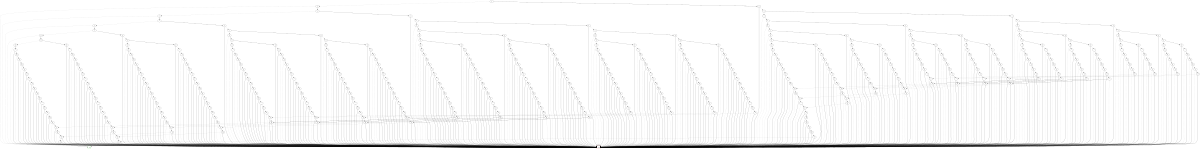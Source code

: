 digraph enc1_obdd{
      rankdir=TB;
      size="8,5";
      node [fontname="Arial"];

     1 [label="False", color=red, shape=square];
     2 [label="True", color=green, shape=square];
     3 [label="30"];
     3 -> 1 [style=dotted];
     3 -> 2;
     4 [label="29"];
     4 -> 3 [style=dotted];
     4 -> 1;
     5 [label="28"];
     5 -> 1 [style=dotted];
     5 -> 4;
     6 [label="27"];
     6 -> 5 [style=dotted];
     6 -> 1;
     7 [label="26"];
     7 -> 1 [style=dotted];
     7 -> 6;
     8 [label="25"];
     8 -> 7 [style=dotted];
     8 -> 1;
     9 [label="24"];
     9 -> 8 [style=dotted];
     9 -> 1;
     10 [label="23"];
     10 -> 9 [style=dotted];
     10 -> 1;
     11 [label="22"];
     11 -> 10 [style=dotted];
     11 -> 1;
     12 [label="21"];
     12 -> 11 [style=dotted];
     12 -> 1;
     13 [label="20"];
     13 -> 12 [style=dotted];
     13 -> 1;
     14 [label="19"];
     14 -> 13 [style=dotted];
     14 -> 1;
     15 [label="18"];
     15 -> 14 [style=dotted];
     15 -> 1;
     16 [label="17"];
     16 -> 15 [style=dotted];
     16 -> 1;
     17 [label="16"];
     17 -> 16 [style=dotted];
     17 -> 1;
     18 [label="15"];
     18 -> 17 [style=dotted];
     18 -> 1;
     19 [label="14"];
     19 -> 1 [style=dotted];
     19 -> 18;
     20 [label="13"];
     20 -> 19 [style=dotted];
     20 -> 1;
     21 [label="12"];
     21 -> 1 [style=dotted];
     21 -> 20;
     22 [label="11"];
     22 -> 21 [style=dotted];
     22 -> 1;
     23 [label="10"];
     23 -> 1 [style=dotted];
     23 -> 22;
     24 [label="30"];
     24 -> 2 [style=dotted];
     24 -> 1;
     25 [label="29"];
     25 -> 1 [style=dotted];
     25 -> 24;
     26 [label="28"];
     26 -> 1 [style=dotted];
     26 -> 25;
     27 [label="27"];
     27 -> 26 [style=dotted];
     27 -> 1;
     28 [label="26"];
     28 -> 1 [style=dotted];
     28 -> 27;
     29 [label="25"];
     29 -> 28 [style=dotted];
     29 -> 1;
     30 [label="24"];
     30 -> 29 [style=dotted];
     30 -> 1;
     31 [label="23"];
     31 -> 30 [style=dotted];
     31 -> 1;
     32 [label="22"];
     32 -> 31 [style=dotted];
     32 -> 1;
     33 [label="21"];
     33 -> 32 [style=dotted];
     33 -> 1;
     34 [label="20"];
     34 -> 33 [style=dotted];
     34 -> 1;
     35 [label="19"];
     35 -> 34 [style=dotted];
     35 -> 1;
     36 [label="18"];
     36 -> 35 [style=dotted];
     36 -> 1;
     37 [label="17"];
     37 -> 36 [style=dotted];
     37 -> 1;
     38 [label="16"];
     38 -> 37 [style=dotted];
     38 -> 1;
     39 [label="15"];
     39 -> 38 [style=dotted];
     39 -> 1;
     40 [label="14"];
     40 -> 1 [style=dotted];
     40 -> 39;
     41 [label="13"];
     41 -> 40 [style=dotted];
     41 -> 1;
     42 [label="12"];
     42 -> 1 [style=dotted];
     42 -> 41;
     43 [label="11"];
     43 -> 42 [style=dotted];
     43 -> 1;
     44 [label="10"];
     44 -> 43 [style=dotted];
     44 -> 1;
     45 [label="9"];
     45 -> 23 [style=dotted];
     45 -> 44;
     46 [label="8"];
     46 -> 1 [style=dotted];
     46 -> 45;
     47 [label="28"];
     47 -> 4 [style=dotted];
     47 -> 1;
     48 [label="27"];
     48 -> 1 [style=dotted];
     48 -> 47;
     49 [label="26"];
     49 -> 1 [style=dotted];
     49 -> 48;
     50 [label="25"];
     50 -> 49 [style=dotted];
     50 -> 1;
     51 [label="24"];
     51 -> 50 [style=dotted];
     51 -> 1;
     52 [label="23"];
     52 -> 51 [style=dotted];
     52 -> 1;
     53 [label="22"];
     53 -> 52 [style=dotted];
     53 -> 1;
     54 [label="21"];
     54 -> 53 [style=dotted];
     54 -> 1;
     55 [label="20"];
     55 -> 54 [style=dotted];
     55 -> 1;
     56 [label="19"];
     56 -> 55 [style=dotted];
     56 -> 1;
     57 [label="18"];
     57 -> 56 [style=dotted];
     57 -> 1;
     58 [label="17"];
     58 -> 57 [style=dotted];
     58 -> 1;
     59 [label="16"];
     59 -> 58 [style=dotted];
     59 -> 1;
     60 [label="15"];
     60 -> 59 [style=dotted];
     60 -> 1;
     61 [label="14"];
     61 -> 1 [style=dotted];
     61 -> 60;
     62 [label="13"];
     62 -> 61 [style=dotted];
     62 -> 1;
     63 [label="12"];
     63 -> 1 [style=dotted];
     63 -> 62;
     64 [label="11"];
     64 -> 63 [style=dotted];
     64 -> 1;
     65 [label="10"];
     65 -> 1 [style=dotted];
     65 -> 64;
     66 [label="28"];
     66 -> 25 [style=dotted];
     66 -> 1;
     67 [label="27"];
     67 -> 1 [style=dotted];
     67 -> 66;
     68 [label="26"];
     68 -> 1 [style=dotted];
     68 -> 67;
     69 [label="25"];
     69 -> 68 [style=dotted];
     69 -> 1;
     70 [label="24"];
     70 -> 69 [style=dotted];
     70 -> 1;
     71 [label="23"];
     71 -> 70 [style=dotted];
     71 -> 1;
     72 [label="22"];
     72 -> 71 [style=dotted];
     72 -> 1;
     73 [label="21"];
     73 -> 72 [style=dotted];
     73 -> 1;
     74 [label="20"];
     74 -> 73 [style=dotted];
     74 -> 1;
     75 [label="19"];
     75 -> 74 [style=dotted];
     75 -> 1;
     76 [label="18"];
     76 -> 75 [style=dotted];
     76 -> 1;
     77 [label="17"];
     77 -> 76 [style=dotted];
     77 -> 1;
     78 [label="16"];
     78 -> 77 [style=dotted];
     78 -> 1;
     79 [label="15"];
     79 -> 78 [style=dotted];
     79 -> 1;
     80 [label="14"];
     80 -> 1 [style=dotted];
     80 -> 79;
     81 [label="13"];
     81 -> 80 [style=dotted];
     81 -> 1;
     82 [label="12"];
     82 -> 1 [style=dotted];
     82 -> 81;
     83 [label="11"];
     83 -> 82 [style=dotted];
     83 -> 1;
     84 [label="10"];
     84 -> 83 [style=dotted];
     84 -> 1;
     85 [label="9"];
     85 -> 65 [style=dotted];
     85 -> 84;
     86 [label="8"];
     86 -> 85 [style=dotted];
     86 -> 1;
     87 [label="7"];
     87 -> 46 [style=dotted];
     87 -> 86;
     88 [label="6"];
     88 -> 1 [style=dotted];
     88 -> 87;
     89 [label="26"];
     89 -> 6 [style=dotted];
     89 -> 1;
     90 [label="25"];
     90 -> 89 [style=dotted];
     90 -> 1;
     91 [label="24"];
     91 -> 1 [style=dotted];
     91 -> 90;
     92 [label="23"];
     92 -> 91 [style=dotted];
     92 -> 1;
     93 [label="22"];
     93 -> 92 [style=dotted];
     93 -> 1;
     94 [label="21"];
     94 -> 93 [style=dotted];
     94 -> 1;
     95 [label="20"];
     95 -> 94 [style=dotted];
     95 -> 1;
     96 [label="19"];
     96 -> 95 [style=dotted];
     96 -> 1;
     97 [label="18"];
     97 -> 96 [style=dotted];
     97 -> 1;
     98 [label="17"];
     98 -> 97 [style=dotted];
     98 -> 1;
     99 [label="16"];
     99 -> 98 [style=dotted];
     99 -> 1;
     100 [label="15"];
     100 -> 99 [style=dotted];
     100 -> 1;
     101 [label="14"];
     101 -> 100 [style=dotted];
     101 -> 1;
     102 [label="13"];
     102 -> 1 [style=dotted];
     102 -> 101;
     103 [label="12"];
     103 -> 1 [style=dotted];
     103 -> 102;
     104 [label="11"];
     104 -> 103 [style=dotted];
     104 -> 1;
     105 [label="10"];
     105 -> 1 [style=dotted];
     105 -> 104;
     106 [label="26"];
     106 -> 27 [style=dotted];
     106 -> 1;
     107 [label="25"];
     107 -> 106 [style=dotted];
     107 -> 1;
     108 [label="24"];
     108 -> 1 [style=dotted];
     108 -> 107;
     109 [label="23"];
     109 -> 108 [style=dotted];
     109 -> 1;
     110 [label="22"];
     110 -> 109 [style=dotted];
     110 -> 1;
     111 [label="21"];
     111 -> 110 [style=dotted];
     111 -> 1;
     112 [label="20"];
     112 -> 111 [style=dotted];
     112 -> 1;
     113 [label="19"];
     113 -> 112 [style=dotted];
     113 -> 1;
     114 [label="18"];
     114 -> 113 [style=dotted];
     114 -> 1;
     115 [label="17"];
     115 -> 114 [style=dotted];
     115 -> 1;
     116 [label="16"];
     116 -> 115 [style=dotted];
     116 -> 1;
     117 [label="15"];
     117 -> 116 [style=dotted];
     117 -> 1;
     118 [label="14"];
     118 -> 117 [style=dotted];
     118 -> 1;
     119 [label="13"];
     119 -> 1 [style=dotted];
     119 -> 118;
     120 [label="12"];
     120 -> 1 [style=dotted];
     120 -> 119;
     121 [label="11"];
     121 -> 120 [style=dotted];
     121 -> 1;
     122 [label="10"];
     122 -> 121 [style=dotted];
     122 -> 1;
     123 [label="9"];
     123 -> 105 [style=dotted];
     123 -> 122;
     124 [label="8"];
     124 -> 1 [style=dotted];
     124 -> 123;
     125 [label="26"];
     125 -> 48 [style=dotted];
     125 -> 1;
     126 [label="25"];
     126 -> 125 [style=dotted];
     126 -> 1;
     127 [label="24"];
     127 -> 1 [style=dotted];
     127 -> 126;
     128 [label="23"];
     128 -> 127 [style=dotted];
     128 -> 1;
     129 [label="22"];
     129 -> 128 [style=dotted];
     129 -> 1;
     130 [label="21"];
     130 -> 129 [style=dotted];
     130 -> 1;
     131 [label="20"];
     131 -> 130 [style=dotted];
     131 -> 1;
     132 [label="19"];
     132 -> 131 [style=dotted];
     132 -> 1;
     133 [label="18"];
     133 -> 132 [style=dotted];
     133 -> 1;
     134 [label="17"];
     134 -> 133 [style=dotted];
     134 -> 1;
     135 [label="16"];
     135 -> 134 [style=dotted];
     135 -> 1;
     136 [label="15"];
     136 -> 135 [style=dotted];
     136 -> 1;
     137 [label="14"];
     137 -> 136 [style=dotted];
     137 -> 1;
     138 [label="13"];
     138 -> 1 [style=dotted];
     138 -> 137;
     139 [label="12"];
     139 -> 1 [style=dotted];
     139 -> 138;
     140 [label="11"];
     140 -> 139 [style=dotted];
     140 -> 1;
     141 [label="10"];
     141 -> 1 [style=dotted];
     141 -> 140;
     142 [label="26"];
     142 -> 67 [style=dotted];
     142 -> 1;
     143 [label="25"];
     143 -> 142 [style=dotted];
     143 -> 1;
     144 [label="24"];
     144 -> 1 [style=dotted];
     144 -> 143;
     145 [label="23"];
     145 -> 144 [style=dotted];
     145 -> 1;
     146 [label="22"];
     146 -> 145 [style=dotted];
     146 -> 1;
     147 [label="21"];
     147 -> 146 [style=dotted];
     147 -> 1;
     148 [label="20"];
     148 -> 147 [style=dotted];
     148 -> 1;
     149 [label="19"];
     149 -> 148 [style=dotted];
     149 -> 1;
     150 [label="18"];
     150 -> 149 [style=dotted];
     150 -> 1;
     151 [label="17"];
     151 -> 150 [style=dotted];
     151 -> 1;
     152 [label="16"];
     152 -> 151 [style=dotted];
     152 -> 1;
     153 [label="15"];
     153 -> 152 [style=dotted];
     153 -> 1;
     154 [label="14"];
     154 -> 153 [style=dotted];
     154 -> 1;
     155 [label="13"];
     155 -> 1 [style=dotted];
     155 -> 154;
     156 [label="12"];
     156 -> 1 [style=dotted];
     156 -> 155;
     157 [label="11"];
     157 -> 156 [style=dotted];
     157 -> 1;
     158 [label="10"];
     158 -> 157 [style=dotted];
     158 -> 1;
     159 [label="9"];
     159 -> 141 [style=dotted];
     159 -> 158;
     160 [label="8"];
     160 -> 159 [style=dotted];
     160 -> 1;
     161 [label="7"];
     161 -> 124 [style=dotted];
     161 -> 160;
     162 [label="6"];
     162 -> 161 [style=dotted];
     162 -> 1;
     163 [label="5"];
     163 -> 88 [style=dotted];
     163 -> 162;
     164 [label="4"];
     164 -> 1 [style=dotted];
     164 -> 163;
     165 [label="25"];
     165 -> 1 [style=dotted];
     165 -> 89;
     166 [label="24"];
     166 -> 165 [style=dotted];
     166 -> 1;
     167 [label="23"];
     167 -> 166 [style=dotted];
     167 -> 1;
     168 [label="22"];
     168 -> 167 [style=dotted];
     168 -> 1;
     169 [label="21"];
     169 -> 168 [style=dotted];
     169 -> 1;
     170 [label="20"];
     170 -> 169 [style=dotted];
     170 -> 1;
     171 [label="19"];
     171 -> 170 [style=dotted];
     171 -> 1;
     172 [label="18"];
     172 -> 171 [style=dotted];
     172 -> 1;
     173 [label="17"];
     173 -> 172 [style=dotted];
     173 -> 1;
     174 [label="16"];
     174 -> 173 [style=dotted];
     174 -> 1;
     175 [label="15"];
     175 -> 174 [style=dotted];
     175 -> 1;
     176 [label="14"];
     176 -> 1 [style=dotted];
     176 -> 175;
     177 [label="13"];
     177 -> 176 [style=dotted];
     177 -> 1;
     178 [label="12"];
     178 -> 177 [style=dotted];
     178 -> 1;
     179 [label="11"];
     179 -> 1 [style=dotted];
     179 -> 178;
     180 [label="10"];
     180 -> 1 [style=dotted];
     180 -> 179;
     181 [label="25"];
     181 -> 1 [style=dotted];
     181 -> 106;
     182 [label="24"];
     182 -> 181 [style=dotted];
     182 -> 1;
     183 [label="23"];
     183 -> 182 [style=dotted];
     183 -> 1;
     184 [label="22"];
     184 -> 183 [style=dotted];
     184 -> 1;
     185 [label="21"];
     185 -> 184 [style=dotted];
     185 -> 1;
     186 [label="20"];
     186 -> 185 [style=dotted];
     186 -> 1;
     187 [label="19"];
     187 -> 186 [style=dotted];
     187 -> 1;
     188 [label="18"];
     188 -> 187 [style=dotted];
     188 -> 1;
     189 [label="17"];
     189 -> 188 [style=dotted];
     189 -> 1;
     190 [label="16"];
     190 -> 189 [style=dotted];
     190 -> 1;
     191 [label="15"];
     191 -> 190 [style=dotted];
     191 -> 1;
     192 [label="14"];
     192 -> 1 [style=dotted];
     192 -> 191;
     193 [label="13"];
     193 -> 192 [style=dotted];
     193 -> 1;
     194 [label="12"];
     194 -> 193 [style=dotted];
     194 -> 1;
     195 [label="11"];
     195 -> 1 [style=dotted];
     195 -> 194;
     196 [label="10"];
     196 -> 195 [style=dotted];
     196 -> 1;
     197 [label="9"];
     197 -> 180 [style=dotted];
     197 -> 196;
     198 [label="8"];
     198 -> 1 [style=dotted];
     198 -> 197;
     199 [label="25"];
     199 -> 1 [style=dotted];
     199 -> 125;
     200 [label="24"];
     200 -> 199 [style=dotted];
     200 -> 1;
     201 [label="23"];
     201 -> 200 [style=dotted];
     201 -> 1;
     202 [label="22"];
     202 -> 201 [style=dotted];
     202 -> 1;
     203 [label="21"];
     203 -> 202 [style=dotted];
     203 -> 1;
     204 [label="20"];
     204 -> 203 [style=dotted];
     204 -> 1;
     205 [label="19"];
     205 -> 204 [style=dotted];
     205 -> 1;
     206 [label="18"];
     206 -> 205 [style=dotted];
     206 -> 1;
     207 [label="17"];
     207 -> 206 [style=dotted];
     207 -> 1;
     208 [label="16"];
     208 -> 207 [style=dotted];
     208 -> 1;
     209 [label="15"];
     209 -> 208 [style=dotted];
     209 -> 1;
     210 [label="14"];
     210 -> 1 [style=dotted];
     210 -> 209;
     211 [label="13"];
     211 -> 210 [style=dotted];
     211 -> 1;
     212 [label="12"];
     212 -> 211 [style=dotted];
     212 -> 1;
     213 [label="11"];
     213 -> 1 [style=dotted];
     213 -> 212;
     214 [label="10"];
     214 -> 1 [style=dotted];
     214 -> 213;
     215 [label="25"];
     215 -> 1 [style=dotted];
     215 -> 142;
     216 [label="24"];
     216 -> 215 [style=dotted];
     216 -> 1;
     217 [label="23"];
     217 -> 216 [style=dotted];
     217 -> 1;
     218 [label="22"];
     218 -> 217 [style=dotted];
     218 -> 1;
     219 [label="21"];
     219 -> 218 [style=dotted];
     219 -> 1;
     220 [label="20"];
     220 -> 219 [style=dotted];
     220 -> 1;
     221 [label="19"];
     221 -> 220 [style=dotted];
     221 -> 1;
     222 [label="18"];
     222 -> 221 [style=dotted];
     222 -> 1;
     223 [label="17"];
     223 -> 222 [style=dotted];
     223 -> 1;
     224 [label="16"];
     224 -> 223 [style=dotted];
     224 -> 1;
     225 [label="15"];
     225 -> 224 [style=dotted];
     225 -> 1;
     226 [label="14"];
     226 -> 1 [style=dotted];
     226 -> 225;
     227 [label="13"];
     227 -> 226 [style=dotted];
     227 -> 1;
     228 [label="12"];
     228 -> 227 [style=dotted];
     228 -> 1;
     229 [label="11"];
     229 -> 1 [style=dotted];
     229 -> 228;
     230 [label="10"];
     230 -> 229 [style=dotted];
     230 -> 1;
     231 [label="9"];
     231 -> 214 [style=dotted];
     231 -> 230;
     232 [label="8"];
     232 -> 231 [style=dotted];
     232 -> 1;
     233 [label="7"];
     233 -> 198 [style=dotted];
     233 -> 232;
     234 [label="6"];
     234 -> 1 [style=dotted];
     234 -> 233;
     235 [label="24"];
     235 -> 90 [style=dotted];
     235 -> 1;
     236 [label="23"];
     236 -> 1 [style=dotted];
     236 -> 235;
     237 [label="22"];
     237 -> 236 [style=dotted];
     237 -> 1;
     238 [label="21"];
     238 -> 237 [style=dotted];
     238 -> 1;
     239 [label="20"];
     239 -> 238 [style=dotted];
     239 -> 1;
     240 [label="19"];
     240 -> 239 [style=dotted];
     240 -> 1;
     241 [label="18"];
     241 -> 240 [style=dotted];
     241 -> 1;
     242 [label="17"];
     242 -> 241 [style=dotted];
     242 -> 1;
     243 [label="16"];
     243 -> 242 [style=dotted];
     243 -> 1;
     244 [label="15"];
     244 -> 243 [style=dotted];
     244 -> 1;
     245 [label="14"];
     245 -> 244 [style=dotted];
     245 -> 1;
     246 [label="13"];
     246 -> 1 [style=dotted];
     246 -> 245;
     247 [label="12"];
     247 -> 246 [style=dotted];
     247 -> 1;
     248 [label="11"];
     248 -> 1 [style=dotted];
     248 -> 247;
     249 [label="10"];
     249 -> 1 [style=dotted];
     249 -> 248;
     250 [label="24"];
     250 -> 107 [style=dotted];
     250 -> 1;
     251 [label="23"];
     251 -> 1 [style=dotted];
     251 -> 250;
     252 [label="22"];
     252 -> 251 [style=dotted];
     252 -> 1;
     253 [label="21"];
     253 -> 252 [style=dotted];
     253 -> 1;
     254 [label="20"];
     254 -> 253 [style=dotted];
     254 -> 1;
     255 [label="19"];
     255 -> 254 [style=dotted];
     255 -> 1;
     256 [label="18"];
     256 -> 255 [style=dotted];
     256 -> 1;
     257 [label="17"];
     257 -> 256 [style=dotted];
     257 -> 1;
     258 [label="16"];
     258 -> 257 [style=dotted];
     258 -> 1;
     259 [label="15"];
     259 -> 258 [style=dotted];
     259 -> 1;
     260 [label="14"];
     260 -> 259 [style=dotted];
     260 -> 1;
     261 [label="13"];
     261 -> 1 [style=dotted];
     261 -> 260;
     262 [label="12"];
     262 -> 261 [style=dotted];
     262 -> 1;
     263 [label="11"];
     263 -> 1 [style=dotted];
     263 -> 262;
     264 [label="10"];
     264 -> 263 [style=dotted];
     264 -> 1;
     265 [label="9"];
     265 -> 249 [style=dotted];
     265 -> 264;
     266 [label="8"];
     266 -> 1 [style=dotted];
     266 -> 265;
     267 [label="24"];
     267 -> 126 [style=dotted];
     267 -> 1;
     268 [label="23"];
     268 -> 1 [style=dotted];
     268 -> 267;
     269 [label="22"];
     269 -> 268 [style=dotted];
     269 -> 1;
     270 [label="21"];
     270 -> 269 [style=dotted];
     270 -> 1;
     271 [label="20"];
     271 -> 270 [style=dotted];
     271 -> 1;
     272 [label="19"];
     272 -> 271 [style=dotted];
     272 -> 1;
     273 [label="18"];
     273 -> 272 [style=dotted];
     273 -> 1;
     274 [label="17"];
     274 -> 273 [style=dotted];
     274 -> 1;
     275 [label="16"];
     275 -> 274 [style=dotted];
     275 -> 1;
     276 [label="15"];
     276 -> 275 [style=dotted];
     276 -> 1;
     277 [label="14"];
     277 -> 276 [style=dotted];
     277 -> 1;
     278 [label="13"];
     278 -> 1 [style=dotted];
     278 -> 277;
     279 [label="12"];
     279 -> 278 [style=dotted];
     279 -> 1;
     280 [label="11"];
     280 -> 1 [style=dotted];
     280 -> 279;
     281 [label="10"];
     281 -> 1 [style=dotted];
     281 -> 280;
     282 [label="24"];
     282 -> 143 [style=dotted];
     282 -> 1;
     283 [label="23"];
     283 -> 1 [style=dotted];
     283 -> 282;
     284 [label="22"];
     284 -> 283 [style=dotted];
     284 -> 1;
     285 [label="21"];
     285 -> 284 [style=dotted];
     285 -> 1;
     286 [label="20"];
     286 -> 285 [style=dotted];
     286 -> 1;
     287 [label="19"];
     287 -> 286 [style=dotted];
     287 -> 1;
     288 [label="18"];
     288 -> 287 [style=dotted];
     288 -> 1;
     289 [label="17"];
     289 -> 288 [style=dotted];
     289 -> 1;
     290 [label="16"];
     290 -> 289 [style=dotted];
     290 -> 1;
     291 [label="15"];
     291 -> 290 [style=dotted];
     291 -> 1;
     292 [label="14"];
     292 -> 291 [style=dotted];
     292 -> 1;
     293 [label="13"];
     293 -> 1 [style=dotted];
     293 -> 292;
     294 [label="12"];
     294 -> 293 [style=dotted];
     294 -> 1;
     295 [label="11"];
     295 -> 1 [style=dotted];
     295 -> 294;
     296 [label="10"];
     296 -> 295 [style=dotted];
     296 -> 1;
     297 [label="9"];
     297 -> 281 [style=dotted];
     297 -> 296;
     298 [label="8"];
     298 -> 297 [style=dotted];
     298 -> 1;
     299 [label="7"];
     299 -> 266 [style=dotted];
     299 -> 298;
     300 [label="6"];
     300 -> 299 [style=dotted];
     300 -> 1;
     301 [label="5"];
     301 -> 234 [style=dotted];
     301 -> 300;
     302 [label="4"];
     302 -> 301 [style=dotted];
     302 -> 1;
     303 [label="3"];
     303 -> 164 [style=dotted];
     303 -> 302;
     304 [label="2"];
     304 -> 1 [style=dotted];
     304 -> 303;
     305 [label="29"];
     305 -> 24 [style=dotted];
     305 -> 1;
     306 [label="28"];
     306 -> 305 [style=dotted];
     306 -> 1;
     307 [label="27"];
     307 -> 306 [style=dotted];
     307 -> 1;
     308 [label="26"];
     308 -> 307 [style=dotted];
     308 -> 1;
     309 [label="25"];
     309 -> 308 [style=dotted];
     309 -> 1;
     310 [label="24"];
     310 -> 309 [style=dotted];
     310 -> 1;
     311 [label="23"];
     311 -> 310 [style=dotted];
     311 -> 1;
     312 [label="22"];
     312 -> 1 [style=dotted];
     312 -> 311;
     313 [label="21"];
     313 -> 312 [style=dotted];
     313 -> 1;
     314 [label="20"];
     314 -> 1 [style=dotted];
     314 -> 313;
     315 [label="19"];
     315 -> 314 [style=dotted];
     315 -> 1;
     316 [label="18"];
     316 -> 1 [style=dotted];
     316 -> 315;
     317 [label="17"];
     317 -> 316 [style=dotted];
     317 -> 1;
     318 [label="16"];
     318 -> 317 [style=dotted];
     318 -> 1;
     319 [label="15"];
     319 -> 318 [style=dotted];
     319 -> 1;
     320 [label="14"];
     320 -> 1 [style=dotted];
     320 -> 319;
     321 [label="13"];
     321 -> 320 [style=dotted];
     321 -> 1;
     322 [label="12"];
     322 -> 1 [style=dotted];
     322 -> 321;
     323 [label="11"];
     323 -> 322 [style=dotted];
     323 -> 1;
     324 [label="10"];
     324 -> 1 [style=dotted];
     324 -> 323;
     325 [label="22"];
     325 -> 311 [style=dotted];
     325 -> 1;
     326 [label="21"];
     326 -> 1 [style=dotted];
     326 -> 325;
     327 [label="20"];
     327 -> 1 [style=dotted];
     327 -> 326;
     328 [label="19"];
     328 -> 327 [style=dotted];
     328 -> 1;
     329 [label="18"];
     329 -> 1 [style=dotted];
     329 -> 328;
     330 [label="17"];
     330 -> 329 [style=dotted];
     330 -> 1;
     331 [label="16"];
     331 -> 330 [style=dotted];
     331 -> 1;
     332 [label="15"];
     332 -> 331 [style=dotted];
     332 -> 1;
     333 [label="14"];
     333 -> 1 [style=dotted];
     333 -> 332;
     334 [label="13"];
     334 -> 333 [style=dotted];
     334 -> 1;
     335 [label="12"];
     335 -> 1 [style=dotted];
     335 -> 334;
     336 [label="11"];
     336 -> 335 [style=dotted];
     336 -> 1;
     337 [label="10"];
     337 -> 336 [style=dotted];
     337 -> 1;
     338 [label="9"];
     338 -> 324 [style=dotted];
     338 -> 337;
     339 [label="8"];
     339 -> 1 [style=dotted];
     339 -> 338;
     340 [label="20"];
     340 -> 313 [style=dotted];
     340 -> 1;
     341 [label="19"];
     341 -> 1 [style=dotted];
     341 -> 340;
     342 [label="18"];
     342 -> 1 [style=dotted];
     342 -> 341;
     343 [label="17"];
     343 -> 342 [style=dotted];
     343 -> 1;
     344 [label="16"];
     344 -> 343 [style=dotted];
     344 -> 1;
     345 [label="15"];
     345 -> 344 [style=dotted];
     345 -> 1;
     346 [label="14"];
     346 -> 1 [style=dotted];
     346 -> 345;
     347 [label="13"];
     347 -> 346 [style=dotted];
     347 -> 1;
     348 [label="12"];
     348 -> 1 [style=dotted];
     348 -> 347;
     349 [label="11"];
     349 -> 348 [style=dotted];
     349 -> 1;
     350 [label="10"];
     350 -> 1 [style=dotted];
     350 -> 349;
     351 [label="20"];
     351 -> 326 [style=dotted];
     351 -> 1;
     352 [label="19"];
     352 -> 1 [style=dotted];
     352 -> 351;
     353 [label="18"];
     353 -> 1 [style=dotted];
     353 -> 352;
     354 [label="17"];
     354 -> 353 [style=dotted];
     354 -> 1;
     355 [label="16"];
     355 -> 354 [style=dotted];
     355 -> 1;
     356 [label="15"];
     356 -> 355 [style=dotted];
     356 -> 1;
     357 [label="14"];
     357 -> 1 [style=dotted];
     357 -> 356;
     358 [label="13"];
     358 -> 357 [style=dotted];
     358 -> 1;
     359 [label="12"];
     359 -> 1 [style=dotted];
     359 -> 358;
     360 [label="11"];
     360 -> 359 [style=dotted];
     360 -> 1;
     361 [label="10"];
     361 -> 360 [style=dotted];
     361 -> 1;
     362 [label="9"];
     362 -> 350 [style=dotted];
     362 -> 361;
     363 [label="8"];
     363 -> 362 [style=dotted];
     363 -> 1;
     364 [label="7"];
     364 -> 339 [style=dotted];
     364 -> 363;
     365 [label="6"];
     365 -> 1 [style=dotted];
     365 -> 364;
     366 [label="18"];
     366 -> 315 [style=dotted];
     366 -> 1;
     367 [label="17"];
     367 -> 366 [style=dotted];
     367 -> 1;
     368 [label="16"];
     368 -> 1 [style=dotted];
     368 -> 367;
     369 [label="15"];
     369 -> 368 [style=dotted];
     369 -> 1;
     370 [label="14"];
     370 -> 369 [style=dotted];
     370 -> 1;
     371 [label="13"];
     371 -> 1 [style=dotted];
     371 -> 370;
     372 [label="12"];
     372 -> 1 [style=dotted];
     372 -> 371;
     373 [label="11"];
     373 -> 372 [style=dotted];
     373 -> 1;
     374 [label="10"];
     374 -> 1 [style=dotted];
     374 -> 373;
     375 [label="18"];
     375 -> 328 [style=dotted];
     375 -> 1;
     376 [label="17"];
     376 -> 375 [style=dotted];
     376 -> 1;
     377 [label="16"];
     377 -> 1 [style=dotted];
     377 -> 376;
     378 [label="15"];
     378 -> 377 [style=dotted];
     378 -> 1;
     379 [label="14"];
     379 -> 378 [style=dotted];
     379 -> 1;
     380 [label="13"];
     380 -> 1 [style=dotted];
     380 -> 379;
     381 [label="12"];
     381 -> 1 [style=dotted];
     381 -> 380;
     382 [label="11"];
     382 -> 381 [style=dotted];
     382 -> 1;
     383 [label="10"];
     383 -> 382 [style=dotted];
     383 -> 1;
     384 [label="9"];
     384 -> 374 [style=dotted];
     384 -> 383;
     385 [label="8"];
     385 -> 1 [style=dotted];
     385 -> 384;
     386 [label="18"];
     386 -> 341 [style=dotted];
     386 -> 1;
     387 [label="17"];
     387 -> 386 [style=dotted];
     387 -> 1;
     388 [label="16"];
     388 -> 1 [style=dotted];
     388 -> 387;
     389 [label="15"];
     389 -> 388 [style=dotted];
     389 -> 1;
     390 [label="14"];
     390 -> 389 [style=dotted];
     390 -> 1;
     391 [label="13"];
     391 -> 1 [style=dotted];
     391 -> 390;
     392 [label="12"];
     392 -> 1 [style=dotted];
     392 -> 391;
     393 [label="11"];
     393 -> 392 [style=dotted];
     393 -> 1;
     394 [label="10"];
     394 -> 1 [style=dotted];
     394 -> 393;
     395 [label="18"];
     395 -> 352 [style=dotted];
     395 -> 1;
     396 [label="17"];
     396 -> 395 [style=dotted];
     396 -> 1;
     397 [label="16"];
     397 -> 1 [style=dotted];
     397 -> 396;
     398 [label="15"];
     398 -> 397 [style=dotted];
     398 -> 1;
     399 [label="14"];
     399 -> 398 [style=dotted];
     399 -> 1;
     400 [label="13"];
     400 -> 1 [style=dotted];
     400 -> 399;
     401 [label="12"];
     401 -> 1 [style=dotted];
     401 -> 400;
     402 [label="11"];
     402 -> 401 [style=dotted];
     402 -> 1;
     403 [label="10"];
     403 -> 402 [style=dotted];
     403 -> 1;
     404 [label="9"];
     404 -> 394 [style=dotted];
     404 -> 403;
     405 [label="8"];
     405 -> 404 [style=dotted];
     405 -> 1;
     406 [label="7"];
     406 -> 385 [style=dotted];
     406 -> 405;
     407 [label="6"];
     407 -> 406 [style=dotted];
     407 -> 1;
     408 [label="5"];
     408 -> 365 [style=dotted];
     408 -> 407;
     409 [label="4"];
     409 -> 1 [style=dotted];
     409 -> 408;
     410 [label="17"];
     410 -> 1 [style=dotted];
     410 -> 366;
     411 [label="16"];
     411 -> 410 [style=dotted];
     411 -> 1;
     412 [label="15"];
     412 -> 411 [style=dotted];
     412 -> 1;
     413 [label="14"];
     413 -> 1 [style=dotted];
     413 -> 412;
     414 [label="13"];
     414 -> 413 [style=dotted];
     414 -> 1;
     415 [label="12"];
     415 -> 414 [style=dotted];
     415 -> 1;
     416 [label="11"];
     416 -> 1 [style=dotted];
     416 -> 415;
     417 [label="10"];
     417 -> 1 [style=dotted];
     417 -> 416;
     418 [label="17"];
     418 -> 1 [style=dotted];
     418 -> 375;
     419 [label="16"];
     419 -> 418 [style=dotted];
     419 -> 1;
     420 [label="15"];
     420 -> 419 [style=dotted];
     420 -> 1;
     421 [label="14"];
     421 -> 1 [style=dotted];
     421 -> 420;
     422 [label="13"];
     422 -> 421 [style=dotted];
     422 -> 1;
     423 [label="12"];
     423 -> 422 [style=dotted];
     423 -> 1;
     424 [label="11"];
     424 -> 1 [style=dotted];
     424 -> 423;
     425 [label="10"];
     425 -> 424 [style=dotted];
     425 -> 1;
     426 [label="9"];
     426 -> 417 [style=dotted];
     426 -> 425;
     427 [label="8"];
     427 -> 1 [style=dotted];
     427 -> 426;
     428 [label="17"];
     428 -> 1 [style=dotted];
     428 -> 386;
     429 [label="16"];
     429 -> 428 [style=dotted];
     429 -> 1;
     430 [label="15"];
     430 -> 429 [style=dotted];
     430 -> 1;
     431 [label="14"];
     431 -> 1 [style=dotted];
     431 -> 430;
     432 [label="13"];
     432 -> 431 [style=dotted];
     432 -> 1;
     433 [label="12"];
     433 -> 432 [style=dotted];
     433 -> 1;
     434 [label="11"];
     434 -> 1 [style=dotted];
     434 -> 433;
     435 [label="10"];
     435 -> 1 [style=dotted];
     435 -> 434;
     436 [label="17"];
     436 -> 1 [style=dotted];
     436 -> 395;
     437 [label="16"];
     437 -> 436 [style=dotted];
     437 -> 1;
     438 [label="15"];
     438 -> 437 [style=dotted];
     438 -> 1;
     439 [label="14"];
     439 -> 1 [style=dotted];
     439 -> 438;
     440 [label="13"];
     440 -> 439 [style=dotted];
     440 -> 1;
     441 [label="12"];
     441 -> 440 [style=dotted];
     441 -> 1;
     442 [label="11"];
     442 -> 1 [style=dotted];
     442 -> 441;
     443 [label="10"];
     443 -> 442 [style=dotted];
     443 -> 1;
     444 [label="9"];
     444 -> 435 [style=dotted];
     444 -> 443;
     445 [label="8"];
     445 -> 444 [style=dotted];
     445 -> 1;
     446 [label="7"];
     446 -> 427 [style=dotted];
     446 -> 445;
     447 [label="6"];
     447 -> 1 [style=dotted];
     447 -> 446;
     448 [label="16"];
     448 -> 367 [style=dotted];
     448 -> 1;
     449 [label="15"];
     449 -> 1 [style=dotted];
     449 -> 448;
     450 [label="14"];
     450 -> 449 [style=dotted];
     450 -> 1;
     451 [label="13"];
     451 -> 1 [style=dotted];
     451 -> 450;
     452 [label="12"];
     452 -> 451 [style=dotted];
     452 -> 1;
     453 [label="11"];
     453 -> 1 [style=dotted];
     453 -> 452;
     454 [label="10"];
     454 -> 1 [style=dotted];
     454 -> 453;
     455 [label="16"];
     455 -> 376 [style=dotted];
     455 -> 1;
     456 [label="15"];
     456 -> 1 [style=dotted];
     456 -> 455;
     457 [label="14"];
     457 -> 456 [style=dotted];
     457 -> 1;
     458 [label="13"];
     458 -> 1 [style=dotted];
     458 -> 457;
     459 [label="12"];
     459 -> 458 [style=dotted];
     459 -> 1;
     460 [label="11"];
     460 -> 1 [style=dotted];
     460 -> 459;
     461 [label="10"];
     461 -> 460 [style=dotted];
     461 -> 1;
     462 [label="9"];
     462 -> 454 [style=dotted];
     462 -> 461;
     463 [label="8"];
     463 -> 1 [style=dotted];
     463 -> 462;
     464 [label="16"];
     464 -> 387 [style=dotted];
     464 -> 1;
     465 [label="15"];
     465 -> 1 [style=dotted];
     465 -> 464;
     466 [label="14"];
     466 -> 465 [style=dotted];
     466 -> 1;
     467 [label="13"];
     467 -> 1 [style=dotted];
     467 -> 466;
     468 [label="12"];
     468 -> 467 [style=dotted];
     468 -> 1;
     469 [label="11"];
     469 -> 1 [style=dotted];
     469 -> 468;
     470 [label="10"];
     470 -> 1 [style=dotted];
     470 -> 469;
     471 [label="16"];
     471 -> 396 [style=dotted];
     471 -> 1;
     472 [label="15"];
     472 -> 1 [style=dotted];
     472 -> 471;
     473 [label="14"];
     473 -> 472 [style=dotted];
     473 -> 1;
     474 [label="13"];
     474 -> 1 [style=dotted];
     474 -> 473;
     475 [label="12"];
     475 -> 474 [style=dotted];
     475 -> 1;
     476 [label="11"];
     476 -> 1 [style=dotted];
     476 -> 475;
     477 [label="10"];
     477 -> 476 [style=dotted];
     477 -> 1;
     478 [label="9"];
     478 -> 470 [style=dotted];
     478 -> 477;
     479 [label="8"];
     479 -> 478 [style=dotted];
     479 -> 1;
     480 [label="7"];
     480 -> 463 [style=dotted];
     480 -> 479;
     481 [label="6"];
     481 -> 480 [style=dotted];
     481 -> 1;
     482 [label="5"];
     482 -> 447 [style=dotted];
     482 -> 481;
     483 [label="4"];
     483 -> 482 [style=dotted];
     483 -> 1;
     484 [label="3"];
     484 -> 409 [style=dotted];
     484 -> 483;
     485 [label="2"];
     485 -> 484 [style=dotted];
     485 -> 1;
     486 [label="1"];
     486 -> 304 [style=dotted];
     486 -> 485;
      {rank=same; 1; 2; }
      {rank=same; 486; }
      {rank=same; 304; 485; }
      {rank=same; 303; 484; }
      {rank=same; 164; 302; 409; 483; }
      {rank=same; 163; 301; 408; 482; }
      {rank=same; 88; 162; 234; 300; 365; 407; 447; 481; }
      {rank=same; 87; 161; 233; 299; 364; 406; 446; 480; }
      {rank=same; 46; 86; 124; 160; 198; 232; 266; 298; 339; 363; 385; 405; 427; 445; 463; 479; }
      {rank=same; 45; 85; 123; 159; 197; 231; 265; 297; 338; 362; 384; 404; 426; 444; 462; 478; }
      {rank=same; 23; 44; 65; 84; 105; 122; 141; 158; 180; 196; 214; 230; 249; 264; 281; 296; 324; 337; 350; 361; 374; 383; 394; 403; 417; 425; 435; 443; 454; 461; 470; 477; }
      {rank=same; 22; 43; 64; 83; 104; 121; 140; 157; 179; 195; 213; 229; 248; 263; 280; 295; 323; 336; 349; 360; 373; 382; 393; 402; 416; 424; 434; 442; 453; 460; 469; 476; }
      {rank=same; 21; 42; 63; 82; 103; 120; 139; 156; 178; 194; 212; 228; 247; 262; 279; 294; 322; 335; 348; 359; 372; 381; 392; 401; 415; 423; 433; 441; 452; 459; 468; 475; }
      {rank=same; 20; 41; 62; 81; 102; 119; 138; 155; 177; 193; 211; 227; 246; 261; 278; 293; 321; 334; 347; 358; 371; 380; 391; 400; 414; 422; 432; 440; 451; 458; 467; 474; }
      {rank=same; 19; 40; 61; 80; 101; 118; 137; 154; 176; 192; 210; 226; 245; 260; 277; 292; 320; 333; 346; 357; 370; 379; 390; 399; 413; 421; 431; 439; 450; 457; 466; 473; }
      {rank=same; 18; 39; 60; 79; 100; 117; 136; 153; 175; 191; 209; 225; 244; 259; 276; 291; 319; 332; 345; 356; 369; 378; 389; 398; 412; 420; 430; 438; 449; 456; 465; 472; }
      {rank=same; 17; 38; 59; 78; 99; 116; 135; 152; 174; 190; 208; 224; 243; 258; 275; 290; 318; 331; 344; 355; 368; 377; 388; 397; 411; 419; 429; 437; 448; 455; 464; 471; }
      {rank=same; 16; 37; 58; 77; 98; 115; 134; 151; 173; 189; 207; 223; 242; 257; 274; 289; 317; 330; 343; 354; 367; 376; 387; 396; 410; 418; 428; 436; }
      {rank=same; 15; 36; 57; 76; 97; 114; 133; 150; 172; 188; 206; 222; 241; 256; 273; 288; 316; 329; 342; 353; 366; 375; 386; 395; }
      {rank=same; 14; 35; 56; 75; 96; 113; 132; 149; 171; 187; 205; 221; 240; 255; 272; 287; 315; 328; 341; 352; }
      {rank=same; 13; 34; 55; 74; 95; 112; 131; 148; 170; 186; 204; 220; 239; 254; 271; 286; 314; 327; 340; 351; }
      {rank=same; 12; 33; 54; 73; 94; 111; 130; 147; 169; 185; 203; 219; 238; 253; 270; 285; 313; 326; }
      {rank=same; 11; 32; 53; 72; 93; 110; 129; 146; 168; 184; 202; 218; 237; 252; 269; 284; 312; 325; }
      {rank=same; 10; 31; 52; 71; 92; 109; 128; 145; 167; 183; 201; 217; 236; 251; 268; 283; 311; }
      {rank=same; 9; 30; 51; 70; 91; 108; 127; 144; 166; 182; 200; 216; 235; 250; 267; 282; 310; }
      {rank=same; 8; 29; 50; 69; 90; 107; 126; 143; 165; 181; 199; 215; 309; }
      {rank=same; 7; 28; 49; 68; 89; 106; 125; 142; 308; }
      {rank=same; 6; 27; 48; 67; 307; }
      {rank=same; 5; 26; 47; 66; 306; }
      {rank=same; 4; 25; 305; }
      {rank=same; 3; 24; }
}